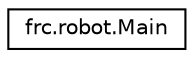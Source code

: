 digraph "Graphical Class Hierarchy"
{
 // LATEX_PDF_SIZE
  edge [fontname="Helvetica",fontsize="10",labelfontname="Helvetica",labelfontsize="10"];
  node [fontname="Helvetica",fontsize="10",shape=record];
  rankdir="LR";
  Node0 [label="frc.robot.Main",height=0.2,width=0.4,color="black", fillcolor="white", style="filled",URL="$classfrc_1_1robot_1_1_main.html",tooltip=" "];
}

